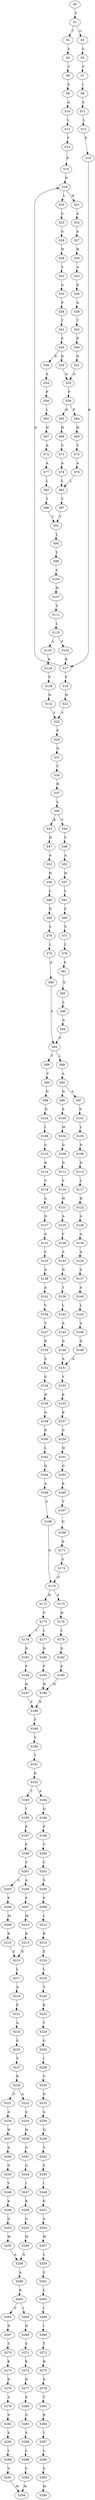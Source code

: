 strict digraph  {
	S0 -> S1 [ label = V ];
	S1 -> S2 [ label = T ];
	S1 -> S3 [ label = G ];
	S2 -> S4 [ label = S ];
	S3 -> S5 [ label = S ];
	S4 -> S6 [ label = V ];
	S5 -> S7 [ label = V ];
	S6 -> S8 [ label = S ];
	S7 -> S9 [ label = I ];
	S8 -> S10 [ label = A ];
	S9 -> S11 [ label = S ];
	S10 -> S12 [ label = L ];
	S11 -> S13 [ label = L ];
	S12 -> S14 [ label = F ];
	S13 -> S15 [ label = F ];
	S14 -> S16 [ label = K ];
	S15 -> S17 [ label = K ];
	S16 -> S18 [ label = D ];
	S17 -> S19 [ label = F ];
	S17 -> S18 [ label = D ];
	S18 -> S20 [ label = L ];
	S18 -> S21 [ label = W ];
	S19 -> S22 [ label = N ];
	S20 -> S23 [ label = S ];
	S21 -> S24 [ label = A ];
	S22 -> S25 [ label = V ];
	S23 -> S26 [ label = A ];
	S24 -> S27 [ label = A ];
	S25 -> S28 [ label = P ];
	S26 -> S29 [ label = H ];
	S27 -> S30 [ label = H ];
	S28 -> S31 [ label = D ];
	S29 -> S32 [ label = V ];
	S30 -> S33 [ label = A ];
	S31 -> S34 [ label = V ];
	S32 -> S35 [ label = A ];
	S33 -> S36 [ label = D ];
	S34 -> S37 [ label = R ];
	S35 -> S38 [ label = P ];
	S36 -> S39 [ label = A ];
	S37 -> S40 [ label = L ];
	S38 -> S41 [ label = T ];
	S39 -> S42 [ label = T ];
	S40 -> S43 [ label = K ];
	S40 -> S44 [ label = V ];
	S41 -> S45 [ label = F ];
	S42 -> S46 [ label = F ];
	S43 -> S47 [ label = H ];
	S44 -> S48 [ label = Y ];
	S45 -> S49 [ label = E ];
	S45 -> S50 [ label = D ];
	S46 -> S51 [ label = D ];
	S47 -> S52 [ label = A ];
	S48 -> S53 [ label = A ];
	S49 -> S54 [ label = A ];
	S50 -> S55 [ label = A ];
	S51 -> S55 [ label = A ];
	S52 -> S56 [ label = H ];
	S53 -> S57 [ label = H ];
	S54 -> S58 [ label = P ];
	S55 -> S59 [ label = P ];
	S56 -> S60 [ label = L ];
	S57 -> S61 [ label = L ];
	S58 -> S62 [ label = L ];
	S59 -> S63 [ label = H ];
	S59 -> S64 [ label = F ];
	S60 -> S65 [ label = D ];
	S61 -> S66 [ label = E ];
	S62 -> S67 [ label = H ];
	S63 -> S68 [ label = H ];
	S64 -> S69 [ label = H ];
	S65 -> S70 [ label = S ];
	S66 -> S71 [ label = S ];
	S67 -> S72 [ label = A ];
	S68 -> S73 [ label = S ];
	S69 -> S74 [ label = S ];
	S70 -> S75 [ label = L ];
	S71 -> S76 [ label = L ];
	S72 -> S77 [ label = A ];
	S73 -> S78 [ label = A ];
	S74 -> S79 [ label = A ];
	S75 -> S80 [ label = A ];
	S76 -> S81 [ label = K ];
	S77 -> S82 [ label = L ];
	S78 -> S83 [ label = L ];
	S79 -> S83 [ label = L ];
	S80 -> S84 [ label = S ];
	S81 -> S85 [ label = S ];
	S82 -> S86 [ label = T ];
	S83 -> S87 [ label = T ];
	S84 -> S88 [ label = L ];
	S84 -> S89 [ label = T ];
	S85 -> S90 [ label = L ];
	S86 -> S91 [ label = V ];
	S87 -> S91 [ label = V ];
	S88 -> S92 [ label = A ];
	S89 -> S93 [ label = V ];
	S90 -> S94 [ label = A ];
	S91 -> S95 [ label = L ];
	S92 -> S96 [ label = N ];
	S92 -> S97 [ label = G ];
	S93 -> S98 [ label = N ];
	S94 -> S84 [ label = S ];
	S95 -> S99 [ label = L ];
	S96 -> S100 [ label = P ];
	S97 -> S101 [ label = P ];
	S98 -> S102 [ label = D ];
	S99 -> S103 [ label = C ];
	S100 -> S104 [ label = M ];
	S101 -> S105 [ label = L ];
	S102 -> S106 [ label = I ];
	S103 -> S107 [ label = H ];
	S104 -> S108 [ label = D ];
	S105 -> S109 [ label = D ];
	S106 -> S110 [ label = S ];
	S107 -> S111 [ label = S ];
	S108 -> S112 [ label = D ];
	S109 -> S113 [ label = D ];
	S110 -> S114 [ label = K ];
	S111 -> S115 [ label = L ];
	S112 -> S116 [ label = V ];
	S113 -> S117 [ label = L ];
	S114 -> S118 [ label = V ];
	S115 -> S119 [ label = L ];
	S115 -> S120 [ label = F ];
	S116 -> S121 [ label = H ];
	S117 -> S122 [ label = H ];
	S118 -> S123 [ label = A ];
	S119 -> S124 [ label = K ];
	S120 -> S17 [ label = K ];
	S121 -> S125 [ label = A ];
	S122 -> S126 [ label = G ];
	S123 -> S127 [ label = D ];
	S124 -> S128 [ label = F ];
	S125 -> S129 [ label = V ];
	S126 -> S130 [ label = A ];
	S127 -> S131 [ label = G ];
	S128 -> S132 [ label = N ];
	S129 -> S133 [ label = A ];
	S130 -> S134 [ label = A ];
	S131 -> S135 [ label = V ];
	S132 -> S25 [ label = V ];
	S133 -> S136 [ label = N ];
	S134 -> S137 [ label = S ];
	S135 -> S138 [ label = A ];
	S136 -> S139 [ label = T ];
	S137 -> S140 [ label = A ];
	S138 -> S141 [ label = A ];
	S139 -> S142 [ label = L ];
	S140 -> S143 [ label = L ];
	S141 -> S144 [ label = V ];
	S142 -> S145 [ label = A ];
	S143 -> S146 [ label = A ];
	S144 -> S147 [ label = V ];
	S145 -> S148 [ label = D ];
	S146 -> S149 [ label = D ];
	S147 -> S150 [ label = K ];
	S148 -> S151 [ label = A ];
	S149 -> S151 [ label = A ];
	S150 -> S152 [ label = S ];
	S151 -> S153 [ label = V ];
	S152 -> S154 [ label = G ];
	S153 -> S155 [ label = K ];
	S154 -> S156 [ label = H ];
	S155 -> S157 [ label = K ];
	S156 -> S158 [ label = A ];
	S157 -> S159 [ label = G ];
	S158 -> S160 [ label = R ];
	S159 -> S161 [ label = H ];
	S160 -> S162 [ label = L ];
	S161 -> S163 [ label = G ];
	S162 -> S164 [ label = Q ];
	S163 -> S165 [ label = K ];
	S164 -> S166 [ label = A ];
	S165 -> S167 [ label = V ];
	S166 -> S168 [ label = S ];
	S167 -> S169 [ label = Q ];
	S168 -> S170 [ label = G ];
	S169 -> S171 [ label = A ];
	S170 -> S172 [ label = H ];
	S170 -> S173 [ label = S ];
	S171 -> S174 [ label = S ];
	S172 -> S175 [ label = S ];
	S173 -> S176 [ label = H ];
	S174 -> S170 [ label = G ];
	S175 -> S177 [ label = L ];
	S175 -> S178 [ label = V ];
	S176 -> S179 [ label = L ];
	S177 -> S180 [ label = D ];
	S178 -> S181 [ label = D ];
	S179 -> S182 [ label = D ];
	S180 -> S183 [ label = F ];
	S181 -> S184 [ label = F ];
	S182 -> S185 [ label = F ];
	S183 -> S186 [ label = H ];
	S184 -> S187 [ label = H ];
	S185 -> S186 [ label = H ];
	S186 -> S188 [ label = P ];
	S187 -> S188 [ label = P ];
	S188 -> S189 [ label = F ];
	S189 -> S190 [ label = Y ];
	S190 -> S191 [ label = T ];
	S191 -> S192 [ label = K ];
	S192 -> S193 [ label = T ];
	S192 -> S194 [ label = A ];
	S193 -> S195 [ label = T ];
	S194 -> S196 [ label = Q ];
	S195 -> S197 [ label = P ];
	S196 -> S198 [ label = P ];
	S197 -> S199 [ label = F ];
	S198 -> S200 [ label = Y ];
	S199 -> S201 [ label = S ];
	S200 -> S202 [ label = C ];
	S201 -> S203 [ label = L ];
	S201 -> S204 [ label = A ];
	S202 -> S205 [ label = S ];
	S203 -> S206 [ label = F ];
	S204 -> S207 [ label = F ];
	S205 -> S208 [ label = F ];
	S206 -> S209 [ label = M ];
	S207 -> S210 [ label = M ];
	S208 -> S211 [ label = L ];
	S209 -> S212 [ label = R ];
	S210 -> S213 [ label = R ];
	S211 -> S214 [ label = R ];
	S212 -> S215 [ label = E ];
	S213 -> S215 [ label = E ];
	S214 -> S216 [ label = E ];
	S215 -> S217 [ label = L ];
	S216 -> S218 [ label = L ];
	S217 -> S219 [ label = A ];
	S218 -> S220 [ label = T ];
	S219 -> S221 [ label = E ];
	S220 -> S222 [ label = E ];
	S221 -> S223 [ label = A ];
	S222 -> S224 [ label = T ];
	S223 -> S225 [ label = G ];
	S224 -> S226 [ label = G ];
	S225 -> S227 [ label = Y ];
	S226 -> S228 [ label = I ];
	S227 -> S229 [ label = E ];
	S228 -> S230 [ label = V ];
	S229 -> S231 [ label = G ];
	S229 -> S232 [ label = A ];
	S230 -> S233 [ label = D ];
	S231 -> S234 [ label = A ];
	S232 -> S235 [ label = G ];
	S233 -> S236 [ label = A ];
	S234 -> S237 [ label = H ];
	S235 -> S238 [ label = H ];
	S236 -> S239 [ label = Q ];
	S237 -> S240 [ label = A ];
	S238 -> S241 [ label = G ];
	S239 -> S242 [ label = T ];
	S240 -> S243 [ label = G ];
	S241 -> S244 [ label = G ];
	S242 -> S245 [ label = S ];
	S243 -> S246 [ label = V ];
	S244 -> S247 [ label = I ];
	S245 -> S248 [ label = I ];
	S246 -> S249 [ label = K ];
	S247 -> S250 [ label = K ];
	S248 -> S251 [ label = K ];
	S249 -> S252 [ label = G ];
	S250 -> S253 [ label = G ];
	S251 -> S254 [ label = S ];
	S252 -> S255 [ label = W ];
	S253 -> S256 [ label = W ];
	S254 -> S257 [ label = W ];
	S255 -> S258 [ label = A ];
	S256 -> S258 [ label = A ];
	S257 -> S259 [ label = L ];
	S258 -> S260 [ label = A ];
	S259 -> S261 [ label = S ];
	S260 -> S262 [ label = K ];
	S261 -> S263 [ label = L ];
	S262 -> S264 [ label = V ];
	S262 -> S265 [ label = I ];
	S263 -> S266 [ label = I ];
	S264 -> S267 [ label = N ];
	S265 -> S268 [ label = N ];
	S266 -> S269 [ label = I ];
	S267 -> S270 [ label = T ];
	S268 -> S271 [ label = S ];
	S269 -> S272 [ label = T ];
	S270 -> S273 [ label = K ];
	S271 -> S274 [ label = K ];
	S272 -> S275 [ label = R ];
	S273 -> S276 [ label = D ];
	S274 -> S277 [ label = D ];
	S275 -> S278 [ label = E ];
	S276 -> S279 [ label = A ];
	S277 -> S280 [ label = E ];
	S278 -> S281 [ label = T ];
	S279 -> S282 [ label = P ];
	S280 -> S283 [ label = G ];
	S281 -> S284 [ label = R ];
	S282 -> S285 [ label = S ];
	S283 -> S286 [ label = S ];
	S284 -> S287 [ label = T ];
	S285 -> S288 [ label = L ];
	S286 -> S289 [ label = L ];
	S287 -> S290 [ label = L ];
	S288 -> S291 [ label = V ];
	S289 -> S292 [ label = V ];
	S290 -> S293 [ label = S ];
	S291 -> S294 [ label = M ];
	S292 -> S294 [ label = M ];
	S293 -> S295 [ label = M ];
}
